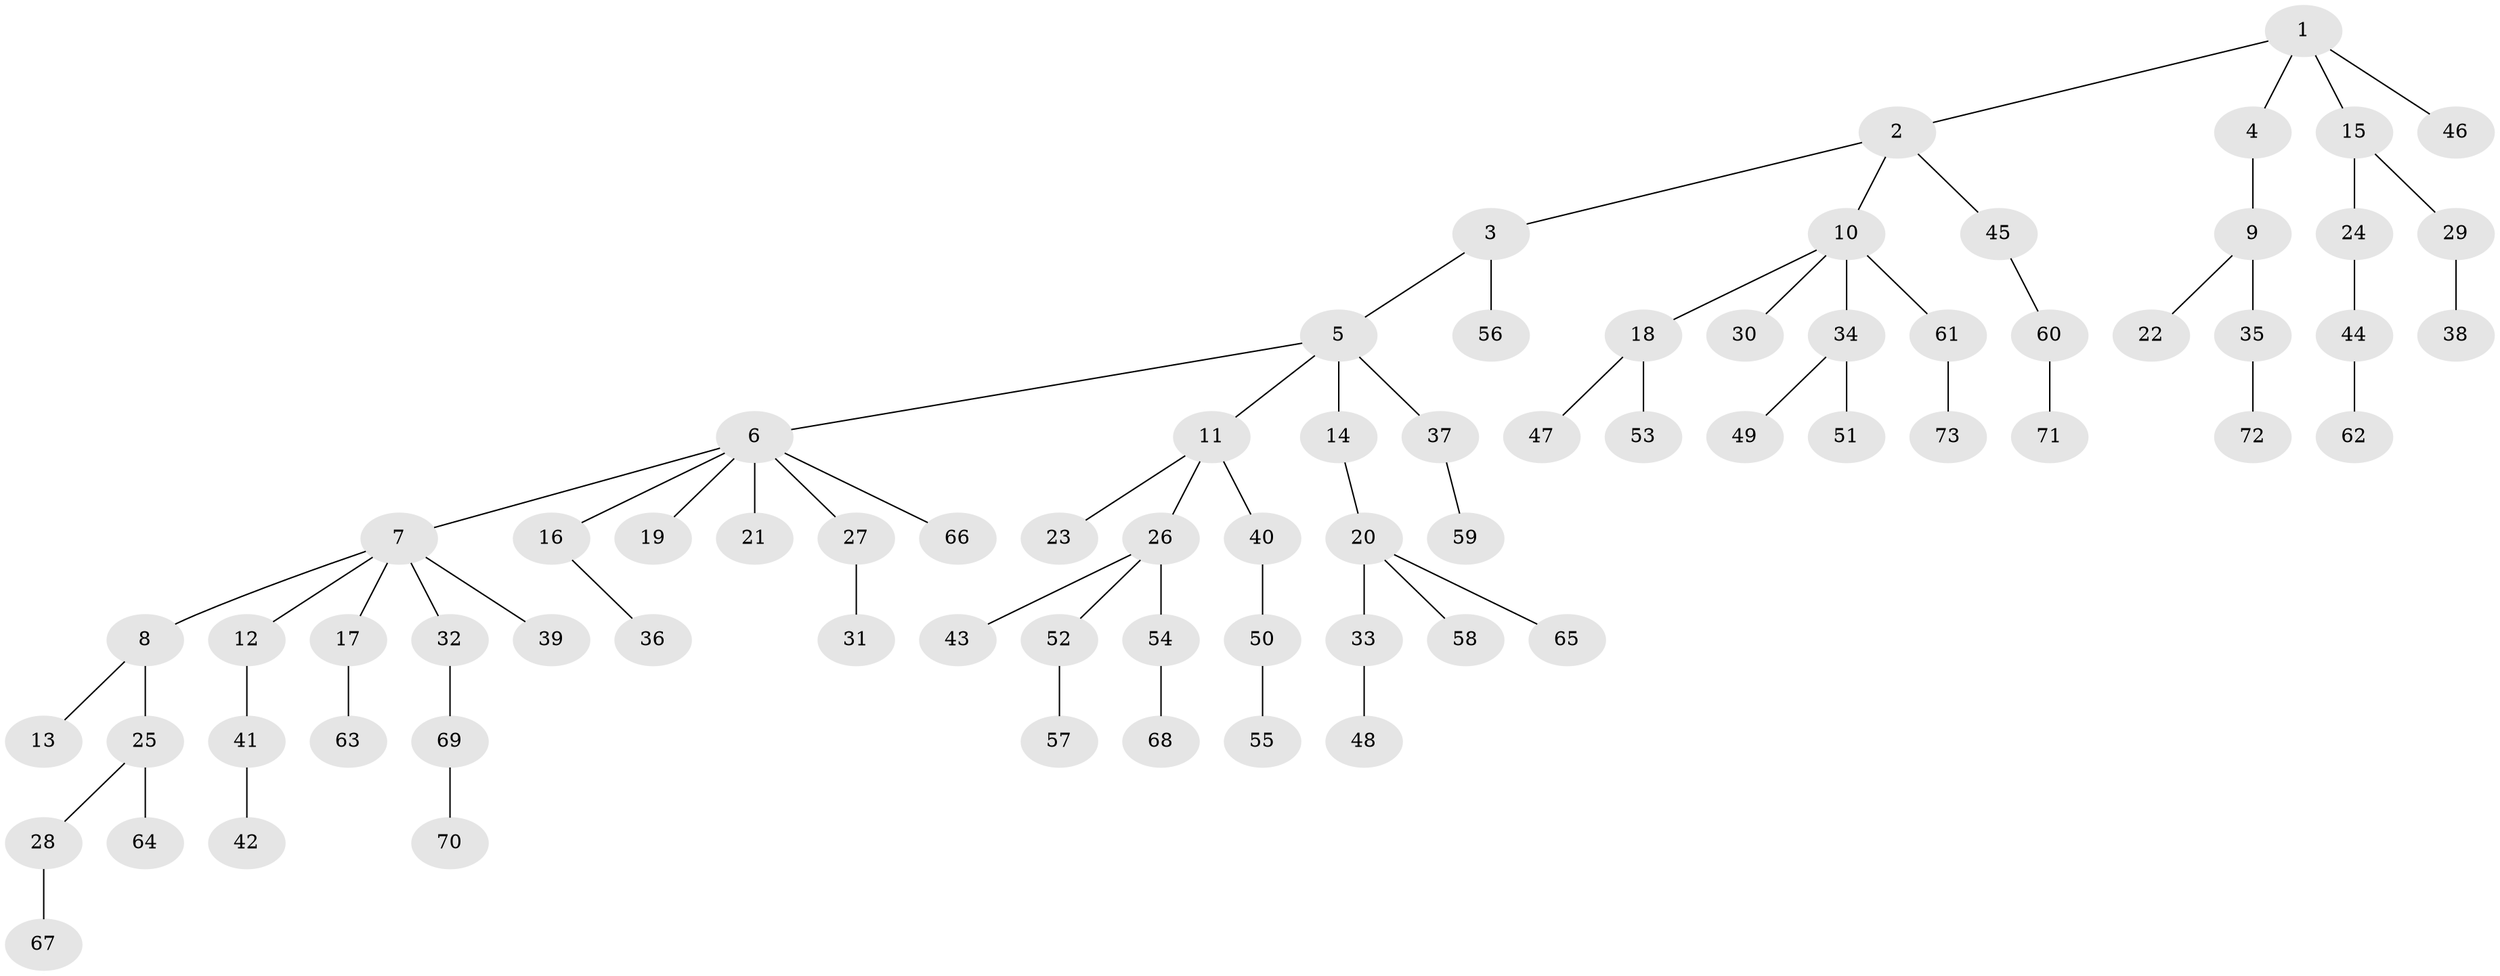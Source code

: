 // Generated by graph-tools (version 1.1) at 2025/36/03/09/25 02:36:58]
// undirected, 73 vertices, 72 edges
graph export_dot {
graph [start="1"]
  node [color=gray90,style=filled];
  1;
  2;
  3;
  4;
  5;
  6;
  7;
  8;
  9;
  10;
  11;
  12;
  13;
  14;
  15;
  16;
  17;
  18;
  19;
  20;
  21;
  22;
  23;
  24;
  25;
  26;
  27;
  28;
  29;
  30;
  31;
  32;
  33;
  34;
  35;
  36;
  37;
  38;
  39;
  40;
  41;
  42;
  43;
  44;
  45;
  46;
  47;
  48;
  49;
  50;
  51;
  52;
  53;
  54;
  55;
  56;
  57;
  58;
  59;
  60;
  61;
  62;
  63;
  64;
  65;
  66;
  67;
  68;
  69;
  70;
  71;
  72;
  73;
  1 -- 2;
  1 -- 4;
  1 -- 15;
  1 -- 46;
  2 -- 3;
  2 -- 10;
  2 -- 45;
  3 -- 5;
  3 -- 56;
  4 -- 9;
  5 -- 6;
  5 -- 11;
  5 -- 14;
  5 -- 37;
  6 -- 7;
  6 -- 16;
  6 -- 19;
  6 -- 21;
  6 -- 27;
  6 -- 66;
  7 -- 8;
  7 -- 12;
  7 -- 17;
  7 -- 32;
  7 -- 39;
  8 -- 13;
  8 -- 25;
  9 -- 22;
  9 -- 35;
  10 -- 18;
  10 -- 30;
  10 -- 34;
  10 -- 61;
  11 -- 23;
  11 -- 26;
  11 -- 40;
  12 -- 41;
  14 -- 20;
  15 -- 24;
  15 -- 29;
  16 -- 36;
  17 -- 63;
  18 -- 47;
  18 -- 53;
  20 -- 33;
  20 -- 58;
  20 -- 65;
  24 -- 44;
  25 -- 28;
  25 -- 64;
  26 -- 43;
  26 -- 52;
  26 -- 54;
  27 -- 31;
  28 -- 67;
  29 -- 38;
  32 -- 69;
  33 -- 48;
  34 -- 49;
  34 -- 51;
  35 -- 72;
  37 -- 59;
  40 -- 50;
  41 -- 42;
  44 -- 62;
  45 -- 60;
  50 -- 55;
  52 -- 57;
  54 -- 68;
  60 -- 71;
  61 -- 73;
  69 -- 70;
}
